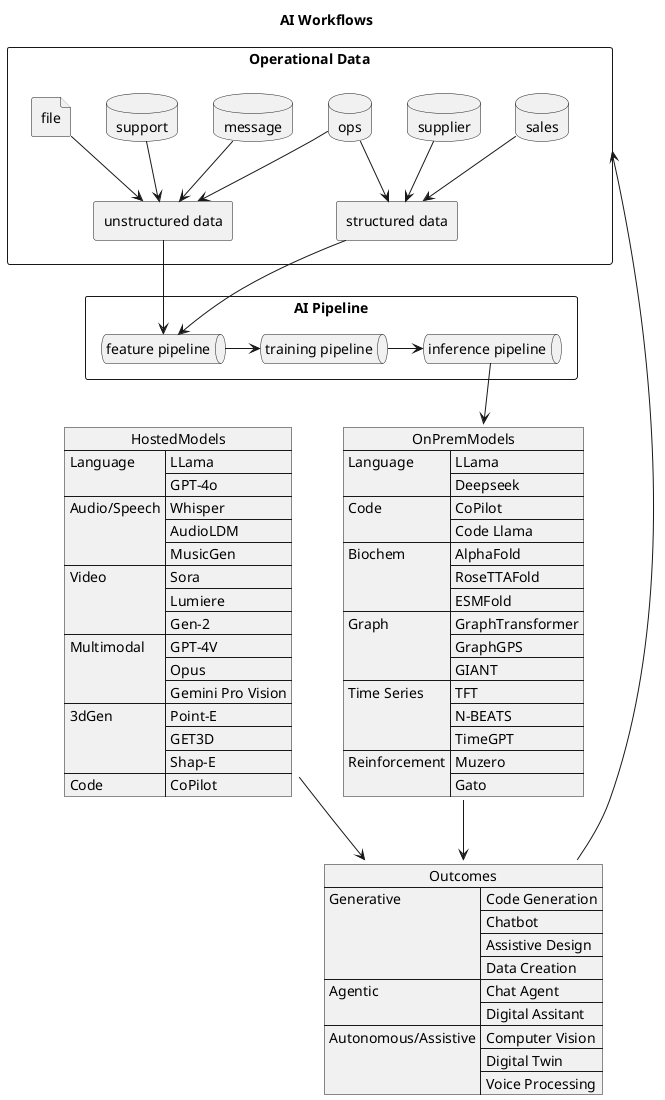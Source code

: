 @startuml
title AI Workflows


json HostedModels {
    "Language":[
        "LLama",
        "GPT-4o"
    ],
    "Audio/Speech":[
        "Whisper",
        "AudioLDM",
        "MusicGen"
    ],
    "Video":[
        "Sora",
        "Lumiere",
        "Gen-2"
    ],
    "Multimodal":[
        "GPT-4V",
        "Opus",
        "Gemini Pro Vision"
    ],
    "3dGen":[
        "Point-E",
        "GET3D",
        "Shap-E"
    ],
    "Code":[
        "CoPilot"
    ]   
}




rectangle "AI Pipeline" {
    queue "feature pipeline" as featurePipe
    queue "training pipeline" as training
    queue "inference pipeline" as inference
}

json Outcomes {
    "Generative":[
        "Code Generation",
        "Chatbot",
        "Assistive Design",
        "Data Creation"
        ],
    "Agentic":[
        "Chat Agent",
        "Digital Assitant"
    ],
    "Autonomous/Assistive":[
        "Computer Vision",
        "Digital Twin",
        "Voice Processing"
    ]
}


json OnPremModels {
    "Language":[
        "LLama",
        "Deepseek"
    ],

    "Code":[
        "CoPilot",
        "Code Llama"
    ],
    "Biochem":[
        "AlphaFold",
        "RoseTTAFold",
        "ESMFold"
    ],
    "Graph":[
        "GraphTransformer",
        "GraphGPS",
        "GIANT"
    ],
    "Time Series":[
        "TFT",
        "N-BEATS",
        "TimeGPT"
    ],
    "Reinforcement":[
        "Muzero",
        "Gato"
    ]    
}
        
        



rectangle "Operational Data" {
    database "sales" as salesdata
    database "supplier" as supplierdata
    database "message" as message
    database "support" as support
    database "ops" as ops
    rectangle "unstructured data" as unstructured
    rectangle "structured data" as structured    
    file "file" as file   
}



unstructured --> featurePipe
structured --> featurePipe
featurePipe -right-> training
training -right-> inference
salesdata --> structured
supplierdata --> structured
message --> unstructured
support --> unstructured
file --> unstructured
ops --> unstructured
ops --> structured

HostedModels --> Outcomes
inference --> OnPremModels
OnPremModels --> Outcomes
Outcomes --> "Operational Data"


@enduml